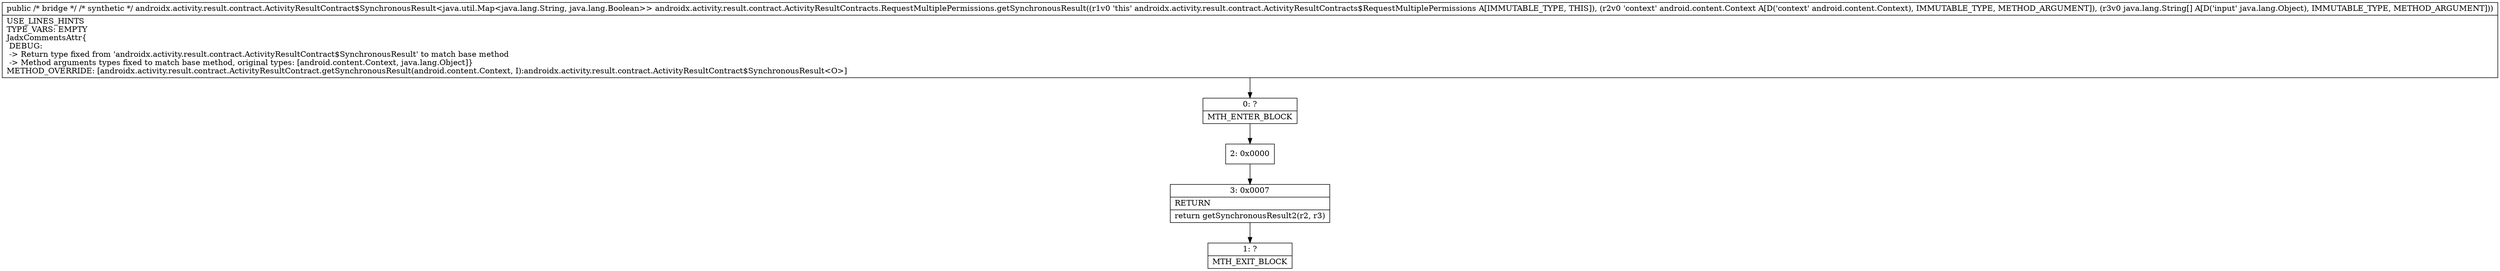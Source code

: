 digraph "CFG forandroidx.activity.result.contract.ActivityResultContracts.RequestMultiplePermissions.getSynchronousResult(Landroid\/content\/Context;Ljava\/lang\/Object;)Landroidx\/activity\/result\/contract\/ActivityResultContract$SynchronousResult;" {
Node_0 [shape=record,label="{0\:\ ?|MTH_ENTER_BLOCK\l}"];
Node_2 [shape=record,label="{2\:\ 0x0000}"];
Node_3 [shape=record,label="{3\:\ 0x0007|RETURN\l|return getSynchronousResult2(r2, r3)\l}"];
Node_1 [shape=record,label="{1\:\ ?|MTH_EXIT_BLOCK\l}"];
MethodNode[shape=record,label="{public \/* bridge *\/ \/* synthetic *\/ androidx.activity.result.contract.ActivityResultContract$SynchronousResult\<java.util.Map\<java.lang.String, java.lang.Boolean\>\> androidx.activity.result.contract.ActivityResultContracts.RequestMultiplePermissions.getSynchronousResult((r1v0 'this' androidx.activity.result.contract.ActivityResultContracts$RequestMultiplePermissions A[IMMUTABLE_TYPE, THIS]), (r2v0 'context' android.content.Context A[D('context' android.content.Context), IMMUTABLE_TYPE, METHOD_ARGUMENT]), (r3v0 java.lang.String[] A[D('input' java.lang.Object), IMMUTABLE_TYPE, METHOD_ARGUMENT]))  | USE_LINES_HINTS\lTYPE_VARS: EMPTY\lJadxCommentsAttr\{\l DEBUG: \l \-\> Return type fixed from 'androidx.activity.result.contract.ActivityResultContract$SynchronousResult' to match base method\l \-\> Method arguments types fixed to match base method, original types: [android.content.Context, java.lang.Object]\}\lMETHOD_OVERRIDE: [androidx.activity.result.contract.ActivityResultContract.getSynchronousResult(android.content.Context, I):androidx.activity.result.contract.ActivityResultContract$SynchronousResult\<O\>]\l}"];
MethodNode -> Node_0;Node_0 -> Node_2;
Node_2 -> Node_3;
Node_3 -> Node_1;
}

